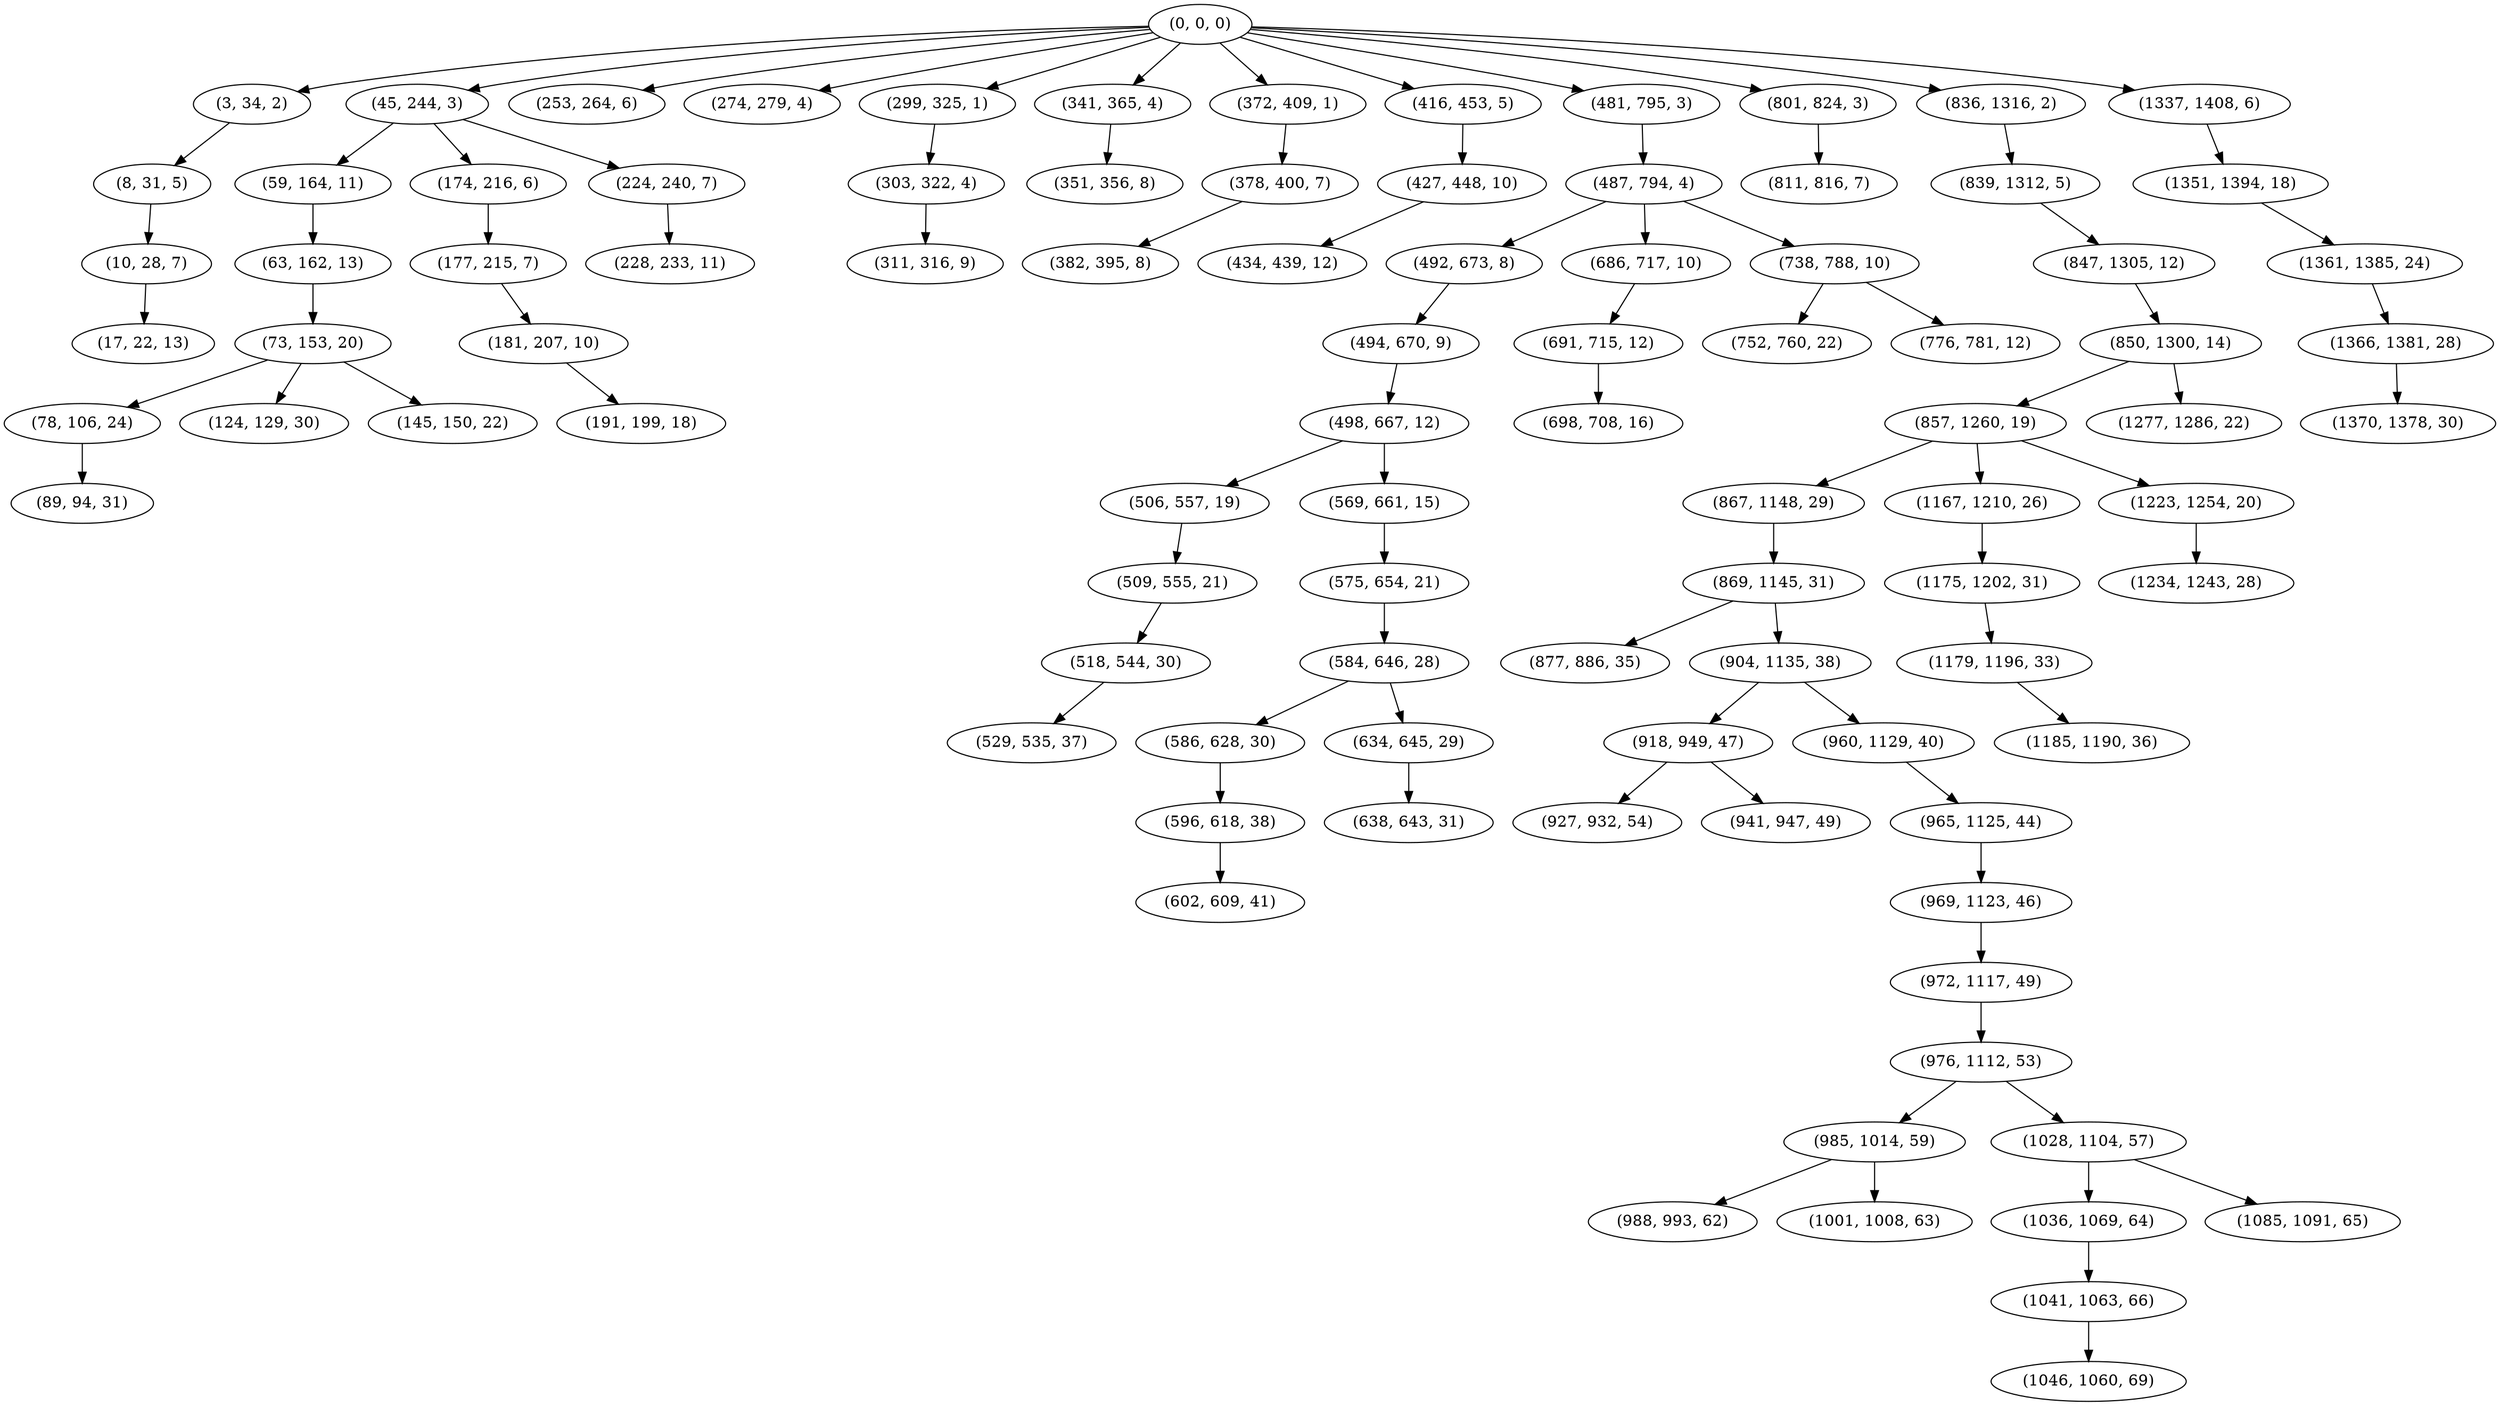 digraph tree {
    "(0, 0, 0)";
    "(3, 34, 2)";
    "(8, 31, 5)";
    "(10, 28, 7)";
    "(17, 22, 13)";
    "(45, 244, 3)";
    "(59, 164, 11)";
    "(63, 162, 13)";
    "(73, 153, 20)";
    "(78, 106, 24)";
    "(89, 94, 31)";
    "(124, 129, 30)";
    "(145, 150, 22)";
    "(174, 216, 6)";
    "(177, 215, 7)";
    "(181, 207, 10)";
    "(191, 199, 18)";
    "(224, 240, 7)";
    "(228, 233, 11)";
    "(253, 264, 6)";
    "(274, 279, 4)";
    "(299, 325, 1)";
    "(303, 322, 4)";
    "(311, 316, 9)";
    "(341, 365, 4)";
    "(351, 356, 8)";
    "(372, 409, 1)";
    "(378, 400, 7)";
    "(382, 395, 8)";
    "(416, 453, 5)";
    "(427, 448, 10)";
    "(434, 439, 12)";
    "(481, 795, 3)";
    "(487, 794, 4)";
    "(492, 673, 8)";
    "(494, 670, 9)";
    "(498, 667, 12)";
    "(506, 557, 19)";
    "(509, 555, 21)";
    "(518, 544, 30)";
    "(529, 535, 37)";
    "(569, 661, 15)";
    "(575, 654, 21)";
    "(584, 646, 28)";
    "(586, 628, 30)";
    "(596, 618, 38)";
    "(602, 609, 41)";
    "(634, 645, 29)";
    "(638, 643, 31)";
    "(686, 717, 10)";
    "(691, 715, 12)";
    "(698, 708, 16)";
    "(738, 788, 10)";
    "(752, 760, 22)";
    "(776, 781, 12)";
    "(801, 824, 3)";
    "(811, 816, 7)";
    "(836, 1316, 2)";
    "(839, 1312, 5)";
    "(847, 1305, 12)";
    "(850, 1300, 14)";
    "(857, 1260, 19)";
    "(867, 1148, 29)";
    "(869, 1145, 31)";
    "(877, 886, 35)";
    "(904, 1135, 38)";
    "(918, 949, 47)";
    "(927, 932, 54)";
    "(941, 947, 49)";
    "(960, 1129, 40)";
    "(965, 1125, 44)";
    "(969, 1123, 46)";
    "(972, 1117, 49)";
    "(976, 1112, 53)";
    "(985, 1014, 59)";
    "(988, 993, 62)";
    "(1001, 1008, 63)";
    "(1028, 1104, 57)";
    "(1036, 1069, 64)";
    "(1041, 1063, 66)";
    "(1046, 1060, 69)";
    "(1085, 1091, 65)";
    "(1167, 1210, 26)";
    "(1175, 1202, 31)";
    "(1179, 1196, 33)";
    "(1185, 1190, 36)";
    "(1223, 1254, 20)";
    "(1234, 1243, 28)";
    "(1277, 1286, 22)";
    "(1337, 1408, 6)";
    "(1351, 1394, 18)";
    "(1361, 1385, 24)";
    "(1366, 1381, 28)";
    "(1370, 1378, 30)";
    "(0, 0, 0)" -> "(3, 34, 2)";
    "(0, 0, 0)" -> "(45, 244, 3)";
    "(0, 0, 0)" -> "(253, 264, 6)";
    "(0, 0, 0)" -> "(274, 279, 4)";
    "(0, 0, 0)" -> "(299, 325, 1)";
    "(0, 0, 0)" -> "(341, 365, 4)";
    "(0, 0, 0)" -> "(372, 409, 1)";
    "(0, 0, 0)" -> "(416, 453, 5)";
    "(0, 0, 0)" -> "(481, 795, 3)";
    "(0, 0, 0)" -> "(801, 824, 3)";
    "(0, 0, 0)" -> "(836, 1316, 2)";
    "(0, 0, 0)" -> "(1337, 1408, 6)";
    "(3, 34, 2)" -> "(8, 31, 5)";
    "(8, 31, 5)" -> "(10, 28, 7)";
    "(10, 28, 7)" -> "(17, 22, 13)";
    "(45, 244, 3)" -> "(59, 164, 11)";
    "(45, 244, 3)" -> "(174, 216, 6)";
    "(45, 244, 3)" -> "(224, 240, 7)";
    "(59, 164, 11)" -> "(63, 162, 13)";
    "(63, 162, 13)" -> "(73, 153, 20)";
    "(73, 153, 20)" -> "(78, 106, 24)";
    "(73, 153, 20)" -> "(124, 129, 30)";
    "(73, 153, 20)" -> "(145, 150, 22)";
    "(78, 106, 24)" -> "(89, 94, 31)";
    "(174, 216, 6)" -> "(177, 215, 7)";
    "(177, 215, 7)" -> "(181, 207, 10)";
    "(181, 207, 10)" -> "(191, 199, 18)";
    "(224, 240, 7)" -> "(228, 233, 11)";
    "(299, 325, 1)" -> "(303, 322, 4)";
    "(303, 322, 4)" -> "(311, 316, 9)";
    "(341, 365, 4)" -> "(351, 356, 8)";
    "(372, 409, 1)" -> "(378, 400, 7)";
    "(378, 400, 7)" -> "(382, 395, 8)";
    "(416, 453, 5)" -> "(427, 448, 10)";
    "(427, 448, 10)" -> "(434, 439, 12)";
    "(481, 795, 3)" -> "(487, 794, 4)";
    "(487, 794, 4)" -> "(492, 673, 8)";
    "(487, 794, 4)" -> "(686, 717, 10)";
    "(487, 794, 4)" -> "(738, 788, 10)";
    "(492, 673, 8)" -> "(494, 670, 9)";
    "(494, 670, 9)" -> "(498, 667, 12)";
    "(498, 667, 12)" -> "(506, 557, 19)";
    "(498, 667, 12)" -> "(569, 661, 15)";
    "(506, 557, 19)" -> "(509, 555, 21)";
    "(509, 555, 21)" -> "(518, 544, 30)";
    "(518, 544, 30)" -> "(529, 535, 37)";
    "(569, 661, 15)" -> "(575, 654, 21)";
    "(575, 654, 21)" -> "(584, 646, 28)";
    "(584, 646, 28)" -> "(586, 628, 30)";
    "(584, 646, 28)" -> "(634, 645, 29)";
    "(586, 628, 30)" -> "(596, 618, 38)";
    "(596, 618, 38)" -> "(602, 609, 41)";
    "(634, 645, 29)" -> "(638, 643, 31)";
    "(686, 717, 10)" -> "(691, 715, 12)";
    "(691, 715, 12)" -> "(698, 708, 16)";
    "(738, 788, 10)" -> "(752, 760, 22)";
    "(738, 788, 10)" -> "(776, 781, 12)";
    "(801, 824, 3)" -> "(811, 816, 7)";
    "(836, 1316, 2)" -> "(839, 1312, 5)";
    "(839, 1312, 5)" -> "(847, 1305, 12)";
    "(847, 1305, 12)" -> "(850, 1300, 14)";
    "(850, 1300, 14)" -> "(857, 1260, 19)";
    "(850, 1300, 14)" -> "(1277, 1286, 22)";
    "(857, 1260, 19)" -> "(867, 1148, 29)";
    "(857, 1260, 19)" -> "(1167, 1210, 26)";
    "(857, 1260, 19)" -> "(1223, 1254, 20)";
    "(867, 1148, 29)" -> "(869, 1145, 31)";
    "(869, 1145, 31)" -> "(877, 886, 35)";
    "(869, 1145, 31)" -> "(904, 1135, 38)";
    "(904, 1135, 38)" -> "(918, 949, 47)";
    "(904, 1135, 38)" -> "(960, 1129, 40)";
    "(918, 949, 47)" -> "(927, 932, 54)";
    "(918, 949, 47)" -> "(941, 947, 49)";
    "(960, 1129, 40)" -> "(965, 1125, 44)";
    "(965, 1125, 44)" -> "(969, 1123, 46)";
    "(969, 1123, 46)" -> "(972, 1117, 49)";
    "(972, 1117, 49)" -> "(976, 1112, 53)";
    "(976, 1112, 53)" -> "(985, 1014, 59)";
    "(976, 1112, 53)" -> "(1028, 1104, 57)";
    "(985, 1014, 59)" -> "(988, 993, 62)";
    "(985, 1014, 59)" -> "(1001, 1008, 63)";
    "(1028, 1104, 57)" -> "(1036, 1069, 64)";
    "(1028, 1104, 57)" -> "(1085, 1091, 65)";
    "(1036, 1069, 64)" -> "(1041, 1063, 66)";
    "(1041, 1063, 66)" -> "(1046, 1060, 69)";
    "(1167, 1210, 26)" -> "(1175, 1202, 31)";
    "(1175, 1202, 31)" -> "(1179, 1196, 33)";
    "(1179, 1196, 33)" -> "(1185, 1190, 36)";
    "(1223, 1254, 20)" -> "(1234, 1243, 28)";
    "(1337, 1408, 6)" -> "(1351, 1394, 18)";
    "(1351, 1394, 18)" -> "(1361, 1385, 24)";
    "(1361, 1385, 24)" -> "(1366, 1381, 28)";
    "(1366, 1381, 28)" -> "(1370, 1378, 30)";
}
